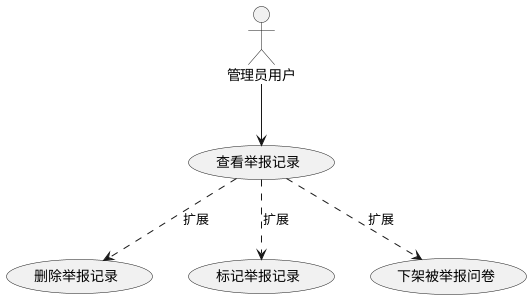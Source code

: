 /** 标题注释区
@startuml
'配置区

' 顶部
'header 食途科技
'title 登录/注册
'主体区

管理员用户 --> (查看举报记录)
(查看举报记录) ..> (删除举报记录):扩展
(查看举报记录) ..> (标记举报记录):扩展
(查看举报记录) ..> (下架被举报问卷):扩展



'尾部
'caption
'说明:
'登录/注册用例
'
'end caption


'样式区


@enduml


